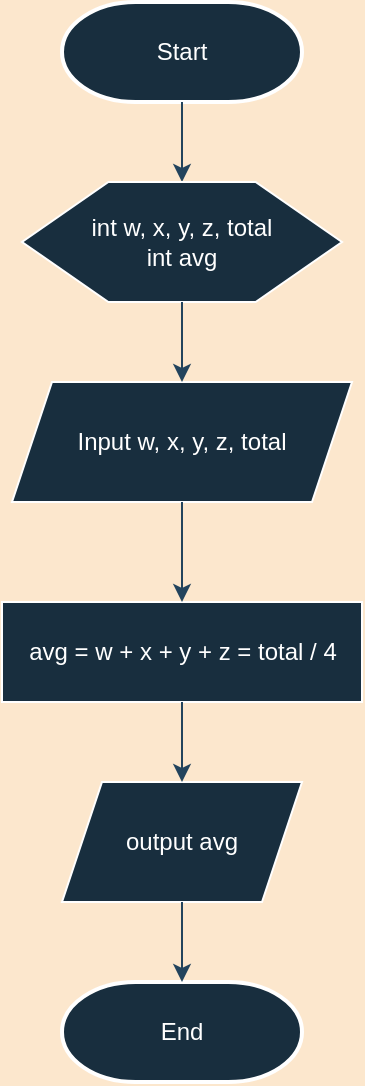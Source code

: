 <mxfile version="13.9.9" type="device"><diagram id="Zr_JwrskDrCiWnlGtk27" name="Page-1"><mxGraphModel dx="1022" dy="537" grid="1" gridSize="10" guides="1" tooltips="1" connect="1" arrows="1" fold="1" page="1" pageScale="1" pageWidth="850" pageHeight="1100" background="#FCE7CD" math="0" shadow="0"><root><mxCell id="0"/><mxCell id="1" parent="0"/><mxCell id="ym0ot0o6EK25v1LsnTWq-1" value="Start" style="strokeWidth=2;html=1;shape=mxgraph.flowchart.terminator;whiteSpace=wrap;fillColor=#182E3E;strokeColor=#FFFFFF;fontColor=#FFFFFF;" parent="1" vertex="1"><mxGeometry x="320" y="50" width="120" height="50" as="geometry"/></mxCell><mxCell id="ym0ot0o6EK25v1LsnTWq-2" value="End" style="strokeWidth=2;html=1;shape=mxgraph.flowchart.terminator;whiteSpace=wrap;fillColor=#182E3E;strokeColor=#FFFFFF;fontColor=#FFFFFF;" parent="1" vertex="1"><mxGeometry x="320" y="540" width="120" height="50" as="geometry"/></mxCell><mxCell id="ym0ot0o6EK25v1LsnTWq-3" value="" style="endArrow=classic;html=1;strokeColor=#23445D;exitX=0.5;exitY=1;exitDx=0;exitDy=0;exitPerimeter=0;entryX=0.5;entryY=0;entryDx=0;entryDy=0;" parent="1" source="ym0ot0o6EK25v1LsnTWq-1" target="ym0ot0o6EK25v1LsnTWq-7" edge="1"><mxGeometry width="50" height="50" relative="1" as="geometry"><mxPoint x="120" y="260" as="sourcePoint"/><mxPoint x="170" y="210" as="targetPoint"/></mxGeometry></mxCell><mxCell id="ym0ot0o6EK25v1LsnTWq-7" value="" style="verticalLabelPosition=bottom;verticalAlign=top;html=1;shape=hexagon;perimeter=hexagonPerimeter2;arcSize=6;size=0.27;rounded=0;sketch=0;strokeColor=#FFFFFF;fillColor=#182E3E;fontColor=#FFFFFF;" parent="1" vertex="1"><mxGeometry x="300" y="140" width="160" height="60" as="geometry"/></mxCell><mxCell id="ym0ot0o6EK25v1LsnTWq-8" value="Input w, x, y, z, total" style="shape=parallelogram;perimeter=parallelogramPerimeter;whiteSpace=wrap;html=1;fixedSize=1;rounded=0;sketch=0;strokeColor=#FFFFFF;fillColor=#182E3E;fontColor=#FFFFFF;" parent="1" vertex="1"><mxGeometry x="295" y="240" width="170" height="60" as="geometry"/></mxCell><mxCell id="ym0ot0o6EK25v1LsnTWq-10" value="int w, x, y, z, total&lt;br&gt;int avg" style="text;html=1;strokeColor=none;fillColor=none;align=center;verticalAlign=middle;whiteSpace=wrap;rounded=0;sketch=0;fontColor=#FFFFFF;" parent="1" vertex="1"><mxGeometry x="320" y="145" width="120" height="50" as="geometry"/></mxCell><mxCell id="ym0ot0o6EK25v1LsnTWq-11" value="" style="endArrow=classic;html=1;strokeColor=#23445D;entryX=0.5;entryY=0;entryDx=0;entryDy=0;exitX=0.5;exitY=1;exitDx=0;exitDy=0;" parent="1" source="ym0ot0o6EK25v1LsnTWq-7" target="ym0ot0o6EK25v1LsnTWq-8" edge="1"><mxGeometry width="50" height="50" relative="1" as="geometry"><mxPoint x="470" y="180" as="sourcePoint"/><mxPoint x="390" y="150" as="targetPoint"/></mxGeometry></mxCell><mxCell id="ym0ot0o6EK25v1LsnTWq-12" value="avg = w + x + y + z = total / 4" style="html=1;dashed=0;whitespace=wrap;rounded=0;sketch=0;strokeColor=#FFFFFF;fillColor=#182E3E;fontColor=#FFFFFF;" parent="1" vertex="1"><mxGeometry x="290" y="350" width="180" height="50" as="geometry"/></mxCell><mxCell id="ym0ot0o6EK25v1LsnTWq-13" value="" style="endArrow=classic;html=1;strokeColor=#23445D;entryX=0.5;entryY=0;entryDx=0;entryDy=0;exitX=0.5;exitY=1;exitDx=0;exitDy=0;" parent="1" source="ym0ot0o6EK25v1LsnTWq-8" target="ym0ot0o6EK25v1LsnTWq-12" edge="1"><mxGeometry width="50" height="50" relative="1" as="geometry"><mxPoint x="390" y="210" as="sourcePoint"/><mxPoint x="390" y="250" as="targetPoint"/></mxGeometry></mxCell><mxCell id="ym0ot0o6EK25v1LsnTWq-14" value="output avg" style="shape=parallelogram;perimeter=parallelogramPerimeter;whiteSpace=wrap;html=1;fixedSize=1;rounded=0;sketch=0;strokeColor=#FFFFFF;fillColor=#182E3E;fontColor=#FFFFFF;" parent="1" vertex="1"><mxGeometry x="320" y="440" width="120" height="60" as="geometry"/></mxCell><mxCell id="ym0ot0o6EK25v1LsnTWq-15" value="" style="endArrow=classic;html=1;strokeColor=#23445D;entryX=0.5;entryY=0;entryDx=0;entryDy=0;exitX=0.5;exitY=1;exitDx=0;exitDy=0;" parent="1" source="ym0ot0o6EK25v1LsnTWq-12" target="ym0ot0o6EK25v1LsnTWq-14" edge="1"><mxGeometry width="50" height="50" relative="1" as="geometry"><mxPoint x="390" y="310" as="sourcePoint"/><mxPoint x="390" y="360" as="targetPoint"/></mxGeometry></mxCell><mxCell id="ym0ot0o6EK25v1LsnTWq-16" value="" style="endArrow=classic;html=1;strokeColor=#23445D;entryX=0.5;entryY=0;entryDx=0;entryDy=0;exitX=0.5;exitY=1;exitDx=0;exitDy=0;entryPerimeter=0;" parent="1" source="ym0ot0o6EK25v1LsnTWq-14" target="ym0ot0o6EK25v1LsnTWq-2" edge="1"><mxGeometry width="50" height="50" relative="1" as="geometry"><mxPoint x="390" y="410" as="sourcePoint"/><mxPoint x="390" y="450" as="targetPoint"/></mxGeometry></mxCell></root></mxGraphModel></diagram></mxfile>